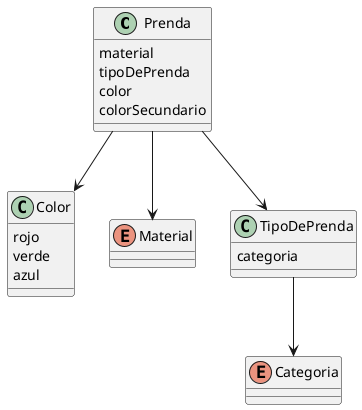 @startuml QMP1
class Prenda {
  material
  tipoDePrenda
  color
  colorSecundario
}

class Color {
  rojo
  verde
  azul
}

enum Material

class TipoDePrenda {
  categoria
}

enum Categoria

Prenda --> Material
Prenda --> TipoDePrenda
Prenda --> Color
TipoDePrenda --> Categoria
@enduml